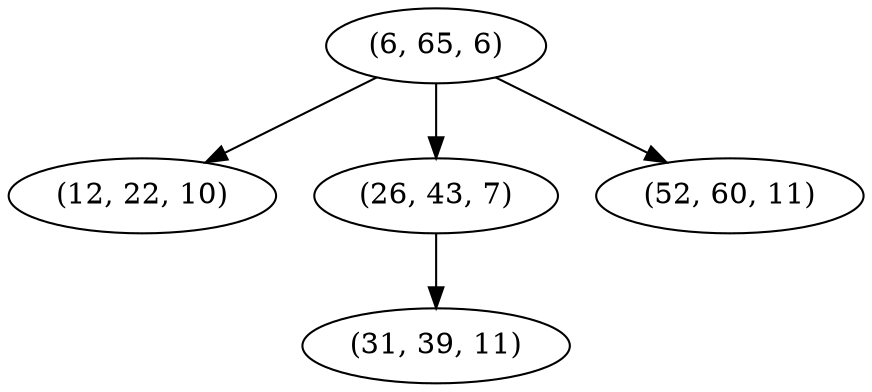 digraph tree {
    "(6, 65, 6)";
    "(12, 22, 10)";
    "(26, 43, 7)";
    "(31, 39, 11)";
    "(52, 60, 11)";
    "(6, 65, 6)" -> "(12, 22, 10)";
    "(6, 65, 6)" -> "(26, 43, 7)";
    "(6, 65, 6)" -> "(52, 60, 11)";
    "(26, 43, 7)" -> "(31, 39, 11)";
}
